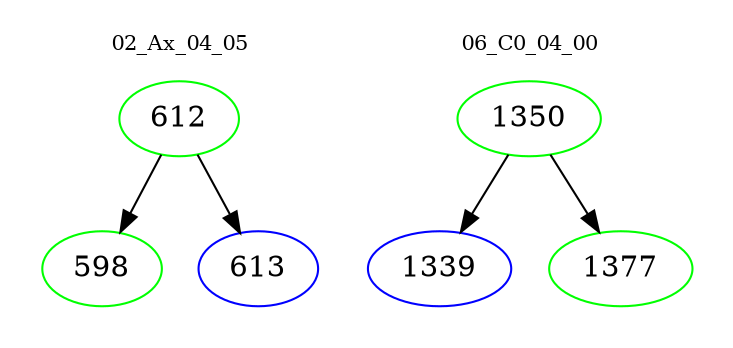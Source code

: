 digraph{
subgraph cluster_0 {
color = white
label = "02_Ax_04_05";
fontsize=10;
T0_612 [label="612", color="green"]
T0_612 -> T0_598 [color="black"]
T0_598 [label="598", color="green"]
T0_612 -> T0_613 [color="black"]
T0_613 [label="613", color="blue"]
}
subgraph cluster_1 {
color = white
label = "06_C0_04_00";
fontsize=10;
T1_1350 [label="1350", color="green"]
T1_1350 -> T1_1339 [color="black"]
T1_1339 [label="1339", color="blue"]
T1_1350 -> T1_1377 [color="black"]
T1_1377 [label="1377", color="green"]
}
}
